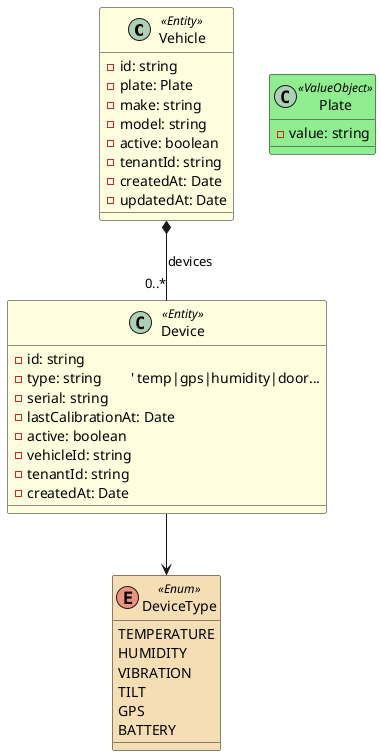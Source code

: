@startuml
title Fleet Management - Web App Components (State/Services)

@startuml Fleet-Management-Frontend-Domain-Classes
' ========================
' Stereotypes colors
' ========================
skinparam class {
    BackgroundColor<<Entity>> LightYellow
    BackgroundColor<<ValueObject>> LightGreen
    BackgroundColor<<Enum>> Wheat
}

' ========================
' Entities (Frontend / TypeScript-like)
' ========================
class Vehicle <<Entity>> {
  - id: string
  - plate: Plate
  - make: string
  - model: string
  - active: boolean
  - tenantId: string
  - createdAt: Date
  - updatedAt: Date
}

class Device <<Entity>> {
  - id: string
  - type: string        ' temp|gps|humidity|door...
  - serial: string
  - lastCalibrationAt: Date
  - active: boolean
  - vehicleId: string
  - tenantId: string
  - createdAt: Date
}


' ========================
' Value Objects
' ========================
class Plate <<ValueObject>> {
  - value: string
}

' ========================
' Enums
' ========================
enum DeviceType <<Enum>> {
  TEMPERATURE
  HUMIDITY
  VIBRATION
  TILT
  GPS
  BATTERY
}

' ========================
' Relationships
' ========================
Vehicle *-- "0..*" Device : devices
Device --> DeviceType
@enduml
